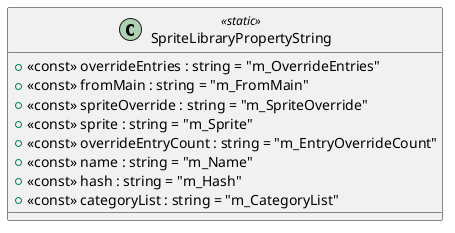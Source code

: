 @startuml
class SpriteLibraryPropertyString <<static>> {
    + <<const>> overrideEntries : string = "m_OverrideEntries"
    + <<const>> fromMain : string = "m_FromMain"
    + <<const>> spriteOverride : string = "m_SpriteOverride"
    + <<const>> sprite : string = "m_Sprite"
    + <<const>> overrideEntryCount : string = "m_EntryOverrideCount"
    + <<const>> name : string = "m_Name"
    + <<const>> hash : string = "m_Hash"
    + <<const>> categoryList : string = "m_CategoryList"
}
@enduml
